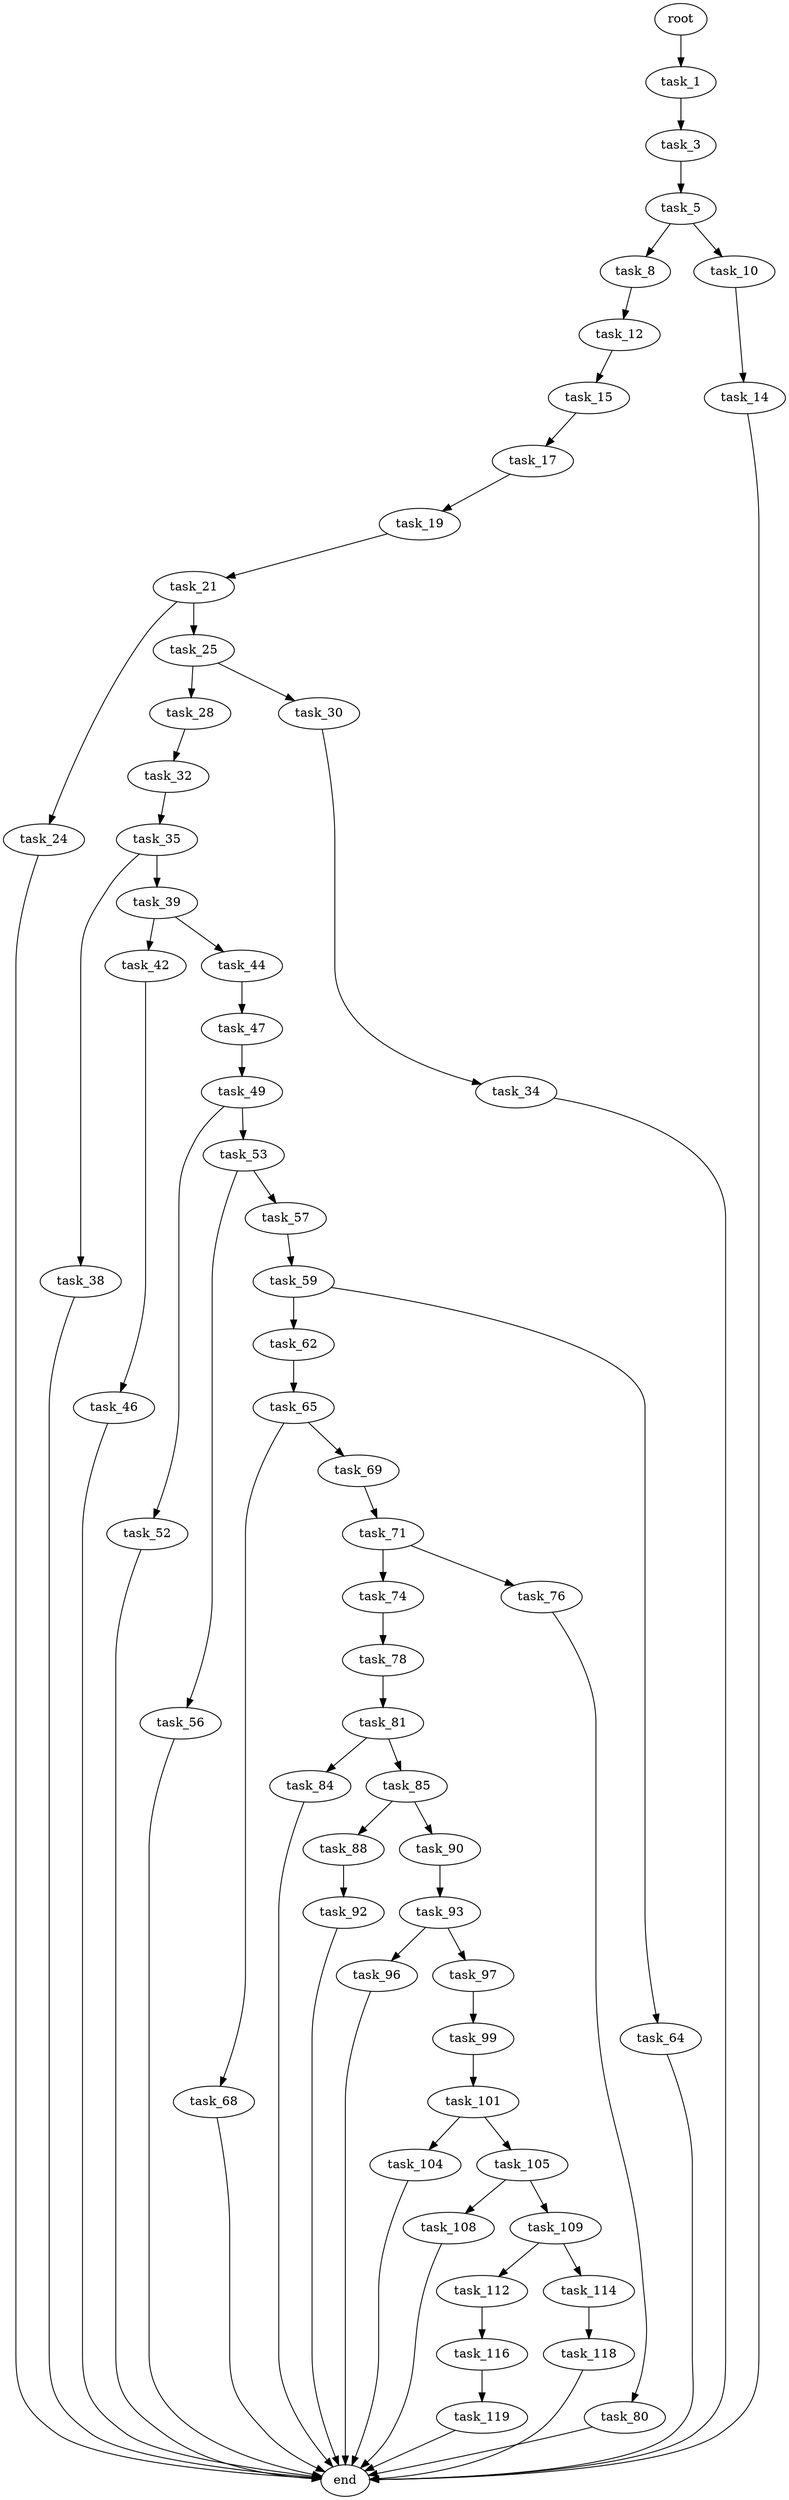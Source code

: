 digraph G {
  root [size="0.000000"];
  task_1 [size="1073741824000.000000"];
  task_3 [size="24715686039.000000"];
  task_5 [size="25360811117.000000"];
  task_8 [size="19539391704.000000"];
  task_10 [size="46112791236.000000"];
  task_12 [size="216753063645.000000"];
  task_14 [size="27885285177.000000"];
  task_15 [size="673394490915.000000"];
  task_17 [size="40348882156.000000"];
  task_19 [size="30246258490.000000"];
  task_21 [size="10374419386.000000"];
  task_24 [size="3628787419.000000"];
  task_25 [size="1305910165.000000"];
  task_28 [size="69944861280.000000"];
  task_30 [size="512199293288.000000"];
  task_32 [size="1073741824000.000000"];
  task_34 [size="134217728000.000000"];
  task_35 [size="734347948812.000000"];
  task_38 [size="134217728000.000000"];
  task_39 [size="368293445632.000000"];
  task_42 [size="5850902774.000000"];
  task_44 [size="1039887948216.000000"];
  task_46 [size="33746771481.000000"];
  task_47 [size="23229354622.000000"];
  task_49 [size="40746764764.000000"];
  task_52 [size="68120781714.000000"];
  task_53 [size="549755813888.000000"];
  task_56 [size="549755813888.000000"];
  task_57 [size="8589934592.000000"];
  task_59 [size="8589934592.000000"];
  task_62 [size="3784517484.000000"];
  task_64 [size="47201444791.000000"];
  task_65 [size="11994067782.000000"];
  task_68 [size="782757789696.000000"];
  task_69 [size="17892678165.000000"];
  task_71 [size="159163692342.000000"];
  task_74 [size="28827674323.000000"];
  task_76 [size="368293445632.000000"];
  task_78 [size="571594607216.000000"];
  task_80 [size="18199036559.000000"];
  task_81 [size="1073741824000.000000"];
  task_84 [size="8589934592.000000"];
  task_85 [size="549755813888.000000"];
  task_88 [size="549755813888.000000"];
  task_90 [size="91112203017.000000"];
  task_92 [size="367650332601.000000"];
  task_93 [size="17081886275.000000"];
  task_96 [size="746543040781.000000"];
  task_97 [size="1080656703.000000"];
  task_99 [size="46797254108.000000"];
  task_101 [size="3909873472.000000"];
  task_104 [size="204418443823.000000"];
  task_105 [size="2128024330.000000"];
  task_108 [size="12911407956.000000"];
  task_109 [size="25741701439.000000"];
  task_112 [size="153265814379.000000"];
  task_114 [size="4952170455.000000"];
  task_116 [size="782757789696.000000"];
  task_118 [size="26212924177.000000"];
  task_119 [size="134217728000.000000"];
  end [size="0.000000"];

  root -> task_1 [size="1.000000"];
  task_1 -> task_3 [size="838860800.000000"];
  task_3 -> task_5 [size="33554432.000000"];
  task_5 -> task_8 [size="679477248.000000"];
  task_5 -> task_10 [size="679477248.000000"];
  task_8 -> task_12 [size="411041792.000000"];
  task_10 -> task_14 [size="838860800.000000"];
  task_12 -> task_15 [size="838860800.000000"];
  task_14 -> end [size="1.000000"];
  task_15 -> task_17 [size="411041792.000000"];
  task_17 -> task_19 [size="679477248.000000"];
  task_19 -> task_21 [size="33554432.000000"];
  task_21 -> task_24 [size="411041792.000000"];
  task_21 -> task_25 [size="411041792.000000"];
  task_24 -> end [size="1.000000"];
  task_25 -> task_28 [size="33554432.000000"];
  task_25 -> task_30 [size="33554432.000000"];
  task_28 -> task_32 [size="209715200.000000"];
  task_30 -> task_34 [size="679477248.000000"];
  task_32 -> task_35 [size="838860800.000000"];
  task_34 -> end [size="1.000000"];
  task_35 -> task_38 [size="536870912.000000"];
  task_35 -> task_39 [size="536870912.000000"];
  task_38 -> end [size="1.000000"];
  task_39 -> task_42 [size="411041792.000000"];
  task_39 -> task_44 [size="411041792.000000"];
  task_42 -> task_46 [size="134217728.000000"];
  task_44 -> task_47 [size="679477248.000000"];
  task_46 -> end [size="1.000000"];
  task_47 -> task_49 [size="679477248.000000"];
  task_49 -> task_52 [size="134217728.000000"];
  task_49 -> task_53 [size="134217728.000000"];
  task_52 -> end [size="1.000000"];
  task_53 -> task_56 [size="536870912.000000"];
  task_53 -> task_57 [size="536870912.000000"];
  task_56 -> end [size="1.000000"];
  task_57 -> task_59 [size="33554432.000000"];
  task_59 -> task_62 [size="33554432.000000"];
  task_59 -> task_64 [size="33554432.000000"];
  task_62 -> task_65 [size="209715200.000000"];
  task_64 -> end [size="1.000000"];
  task_65 -> task_68 [size="301989888.000000"];
  task_65 -> task_69 [size="301989888.000000"];
  task_68 -> end [size="1.000000"];
  task_69 -> task_71 [size="536870912.000000"];
  task_71 -> task_74 [size="134217728.000000"];
  task_71 -> task_76 [size="134217728.000000"];
  task_74 -> task_78 [size="75497472.000000"];
  task_76 -> task_80 [size="411041792.000000"];
  task_78 -> task_81 [size="838860800.000000"];
  task_80 -> end [size="1.000000"];
  task_81 -> task_84 [size="838860800.000000"];
  task_81 -> task_85 [size="838860800.000000"];
  task_84 -> end [size="1.000000"];
  task_85 -> task_88 [size="536870912.000000"];
  task_85 -> task_90 [size="536870912.000000"];
  task_88 -> task_92 [size="536870912.000000"];
  task_90 -> task_93 [size="134217728.000000"];
  task_92 -> end [size="1.000000"];
  task_93 -> task_96 [size="411041792.000000"];
  task_93 -> task_97 [size="411041792.000000"];
  task_96 -> end [size="1.000000"];
  task_97 -> task_99 [size="75497472.000000"];
  task_99 -> task_101 [size="75497472.000000"];
  task_101 -> task_104 [size="411041792.000000"];
  task_101 -> task_105 [size="411041792.000000"];
  task_104 -> end [size="1.000000"];
  task_105 -> task_108 [size="33554432.000000"];
  task_105 -> task_109 [size="33554432.000000"];
  task_108 -> end [size="1.000000"];
  task_109 -> task_112 [size="411041792.000000"];
  task_109 -> task_114 [size="411041792.000000"];
  task_112 -> task_116 [size="679477248.000000"];
  task_114 -> task_118 [size="536870912.000000"];
  task_116 -> task_119 [size="679477248.000000"];
  task_118 -> end [size="1.000000"];
  task_119 -> end [size="1.000000"];
}
